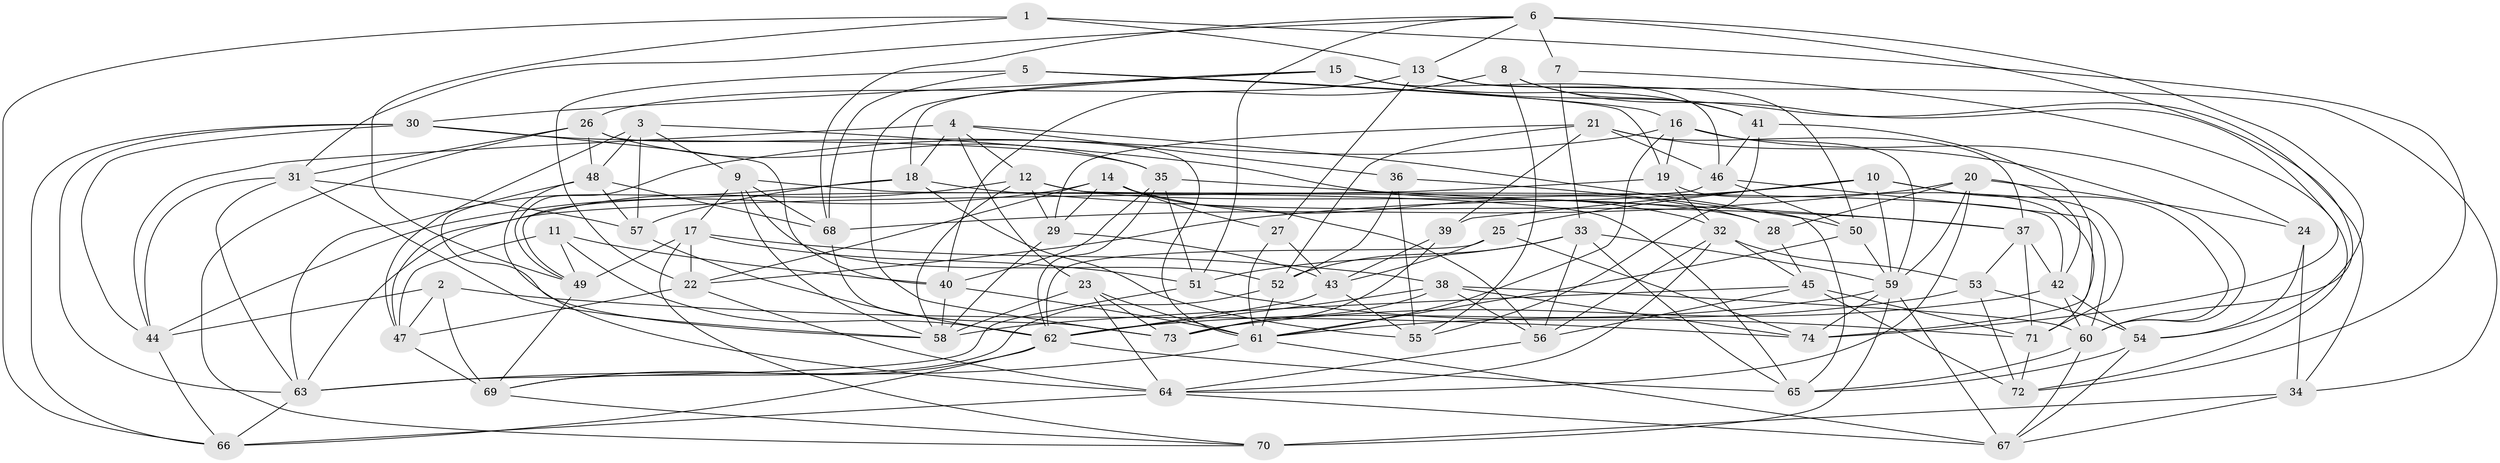 // original degree distribution, {4: 1.0}
// Generated by graph-tools (version 1.1) at 2025/26/03/09/25 03:26:57]
// undirected, 74 vertices, 213 edges
graph export_dot {
graph [start="1"]
  node [color=gray90,style=filled];
  1;
  2;
  3;
  4;
  5;
  6;
  7;
  8;
  9;
  10;
  11;
  12;
  13;
  14;
  15;
  16;
  17;
  18;
  19;
  20;
  21;
  22;
  23;
  24;
  25;
  26;
  27;
  28;
  29;
  30;
  31;
  32;
  33;
  34;
  35;
  36;
  37;
  38;
  39;
  40;
  41;
  42;
  43;
  44;
  45;
  46;
  47;
  48;
  49;
  50;
  51;
  52;
  53;
  54;
  55;
  56;
  57;
  58;
  59;
  60;
  61;
  62;
  63;
  64;
  65;
  66;
  67;
  68;
  69;
  70;
  71;
  72;
  73;
  74;
  1 -- 13 [weight=1.0];
  1 -- 49 [weight=1.0];
  1 -- 66 [weight=1.0];
  1 -- 72 [weight=1.0];
  2 -- 44 [weight=1.0];
  2 -- 47 [weight=1.0];
  2 -- 69 [weight=1.0];
  2 -- 74 [weight=1.0];
  3 -- 9 [weight=1.0];
  3 -- 28 [weight=1.0];
  3 -- 47 [weight=1.0];
  3 -- 48 [weight=1.0];
  3 -- 57 [weight=2.0];
  4 -- 12 [weight=1.0];
  4 -- 18 [weight=1.0];
  4 -- 23 [weight=1.0];
  4 -- 36 [weight=1.0];
  4 -- 44 [weight=1.0];
  4 -- 65 [weight=1.0];
  5 -- 16 [weight=1.0];
  5 -- 19 [weight=1.0];
  5 -- 22 [weight=1.0];
  5 -- 68 [weight=1.0];
  6 -- 7 [weight=2.0];
  6 -- 13 [weight=1.0];
  6 -- 31 [weight=1.0];
  6 -- 51 [weight=1.0];
  6 -- 54 [weight=1.0];
  6 -- 60 [weight=1.0];
  6 -- 68 [weight=1.0];
  7 -- 33 [weight=1.0];
  7 -- 74 [weight=1.0];
  8 -- 40 [weight=1.0];
  8 -- 41 [weight=1.0];
  8 -- 55 [weight=1.0];
  8 -- 72 [weight=1.0];
  9 -- 17 [weight=1.0];
  9 -- 52 [weight=1.0];
  9 -- 58 [weight=1.0];
  9 -- 65 [weight=1.0];
  9 -- 68 [weight=1.0];
  10 -- 22 [weight=1.0];
  10 -- 25 [weight=1.0];
  10 -- 39 [weight=1.0];
  10 -- 59 [weight=1.0];
  10 -- 60 [weight=1.0];
  10 -- 71 [weight=1.0];
  11 -- 40 [weight=1.0];
  11 -- 47 [weight=1.0];
  11 -- 49 [weight=1.0];
  11 -- 62 [weight=1.0];
  12 -- 28 [weight=1.0];
  12 -- 29 [weight=1.0];
  12 -- 42 [weight=1.0];
  12 -- 47 [weight=1.0];
  12 -- 58 [weight=1.0];
  13 -- 26 [weight=1.0];
  13 -- 27 [weight=1.0];
  13 -- 34 [weight=1.0];
  13 -- 50 [weight=1.0];
  14 -- 22 [weight=1.0];
  14 -- 27 [weight=1.0];
  14 -- 29 [weight=1.0];
  14 -- 32 [weight=1.0];
  14 -- 44 [weight=1.0];
  14 -- 56 [weight=1.0];
  15 -- 18 [weight=1.0];
  15 -- 30 [weight=1.0];
  15 -- 34 [weight=1.0];
  15 -- 41 [weight=1.0];
  15 -- 46 [weight=1.0];
  15 -- 73 [weight=1.0];
  16 -- 19 [weight=1.0];
  16 -- 24 [weight=1.0];
  16 -- 49 [weight=1.0];
  16 -- 59 [weight=1.0];
  16 -- 61 [weight=1.0];
  17 -- 22 [weight=1.0];
  17 -- 38 [weight=1.0];
  17 -- 49 [weight=1.0];
  17 -- 51 [weight=1.0];
  17 -- 70 [weight=1.0];
  18 -- 37 [weight=1.0];
  18 -- 55 [weight=1.0];
  18 -- 57 [weight=1.0];
  18 -- 63 [weight=1.0];
  19 -- 32 [weight=1.0];
  19 -- 63 [weight=2.0];
  19 -- 71 [weight=1.0];
  20 -- 24 [weight=1.0];
  20 -- 28 [weight=1.0];
  20 -- 42 [weight=1.0];
  20 -- 59 [weight=1.0];
  20 -- 64 [weight=1.0];
  20 -- 68 [weight=1.0];
  21 -- 29 [weight=1.0];
  21 -- 37 [weight=1.0];
  21 -- 39 [weight=1.0];
  21 -- 46 [weight=1.0];
  21 -- 52 [weight=1.0];
  21 -- 60 [weight=1.0];
  22 -- 47 [weight=1.0];
  22 -- 64 [weight=1.0];
  23 -- 58 [weight=2.0];
  23 -- 61 [weight=1.0];
  23 -- 64 [weight=1.0];
  23 -- 73 [weight=1.0];
  24 -- 34 [weight=1.0];
  24 -- 54 [weight=1.0];
  25 -- 43 [weight=1.0];
  25 -- 62 [weight=1.0];
  25 -- 74 [weight=1.0];
  26 -- 31 [weight=1.0];
  26 -- 35 [weight=1.0];
  26 -- 48 [weight=1.0];
  26 -- 61 [weight=1.0];
  26 -- 70 [weight=1.0];
  27 -- 43 [weight=1.0];
  27 -- 61 [weight=1.0];
  28 -- 45 [weight=1.0];
  29 -- 43 [weight=1.0];
  29 -- 58 [weight=2.0];
  30 -- 35 [weight=1.0];
  30 -- 40 [weight=1.0];
  30 -- 44 [weight=1.0];
  30 -- 63 [weight=1.0];
  30 -- 66 [weight=1.0];
  31 -- 44 [weight=1.0];
  31 -- 57 [weight=1.0];
  31 -- 58 [weight=1.0];
  31 -- 63 [weight=1.0];
  32 -- 45 [weight=1.0];
  32 -- 53 [weight=1.0];
  32 -- 56 [weight=1.0];
  32 -- 64 [weight=1.0];
  33 -- 51 [weight=1.0];
  33 -- 52 [weight=1.0];
  33 -- 56 [weight=1.0];
  33 -- 59 [weight=1.0];
  33 -- 65 [weight=1.0];
  34 -- 67 [weight=1.0];
  34 -- 70 [weight=2.0];
  35 -- 37 [weight=1.0];
  35 -- 40 [weight=1.0];
  35 -- 51 [weight=1.0];
  35 -- 62 [weight=1.0];
  36 -- 50 [weight=1.0];
  36 -- 52 [weight=1.0];
  36 -- 55 [weight=1.0];
  37 -- 42 [weight=1.0];
  37 -- 53 [weight=1.0];
  37 -- 71 [weight=1.0];
  38 -- 56 [weight=1.0];
  38 -- 60 [weight=1.0];
  38 -- 62 [weight=1.0];
  38 -- 73 [weight=1.0];
  38 -- 74 [weight=1.0];
  39 -- 43 [weight=1.0];
  39 -- 73 [weight=1.0];
  40 -- 58 [weight=1.0];
  40 -- 61 [weight=1.0];
  41 -- 46 [weight=1.0];
  41 -- 55 [weight=2.0];
  41 -- 74 [weight=1.0];
  42 -- 54 [weight=1.0];
  42 -- 60 [weight=1.0];
  42 -- 73 [weight=1.0];
  43 -- 55 [weight=1.0];
  43 -- 62 [weight=1.0];
  44 -- 66 [weight=1.0];
  45 -- 56 [weight=1.0];
  45 -- 58 [weight=1.0];
  45 -- 71 [weight=1.0];
  45 -- 72 [weight=1.0];
  46 -- 49 [weight=1.0];
  46 -- 50 [weight=1.0];
  46 -- 60 [weight=1.0];
  47 -- 69 [weight=1.0];
  48 -- 57 [weight=1.0];
  48 -- 58 [weight=1.0];
  48 -- 64 [weight=1.0];
  48 -- 68 [weight=1.0];
  49 -- 69 [weight=1.0];
  50 -- 59 [weight=2.0];
  50 -- 61 [weight=1.0];
  51 -- 63 [weight=1.0];
  51 -- 71 [weight=1.0];
  52 -- 61 [weight=1.0];
  52 -- 69 [weight=1.0];
  53 -- 54 [weight=1.0];
  53 -- 61 [weight=1.0];
  53 -- 72 [weight=2.0];
  54 -- 65 [weight=1.0];
  54 -- 67 [weight=1.0];
  56 -- 64 [weight=1.0];
  57 -- 62 [weight=1.0];
  59 -- 62 [weight=1.0];
  59 -- 67 [weight=1.0];
  59 -- 70 [weight=1.0];
  59 -- 74 [weight=1.0];
  60 -- 65 [weight=1.0];
  60 -- 67 [weight=1.0];
  61 -- 63 [weight=1.0];
  61 -- 67 [weight=1.0];
  62 -- 65 [weight=1.0];
  62 -- 66 [weight=1.0];
  62 -- 69 [weight=1.0];
  63 -- 66 [weight=1.0];
  64 -- 66 [weight=1.0];
  64 -- 67 [weight=1.0];
  68 -- 73 [weight=1.0];
  69 -- 70 [weight=1.0];
  71 -- 72 [weight=1.0];
}
